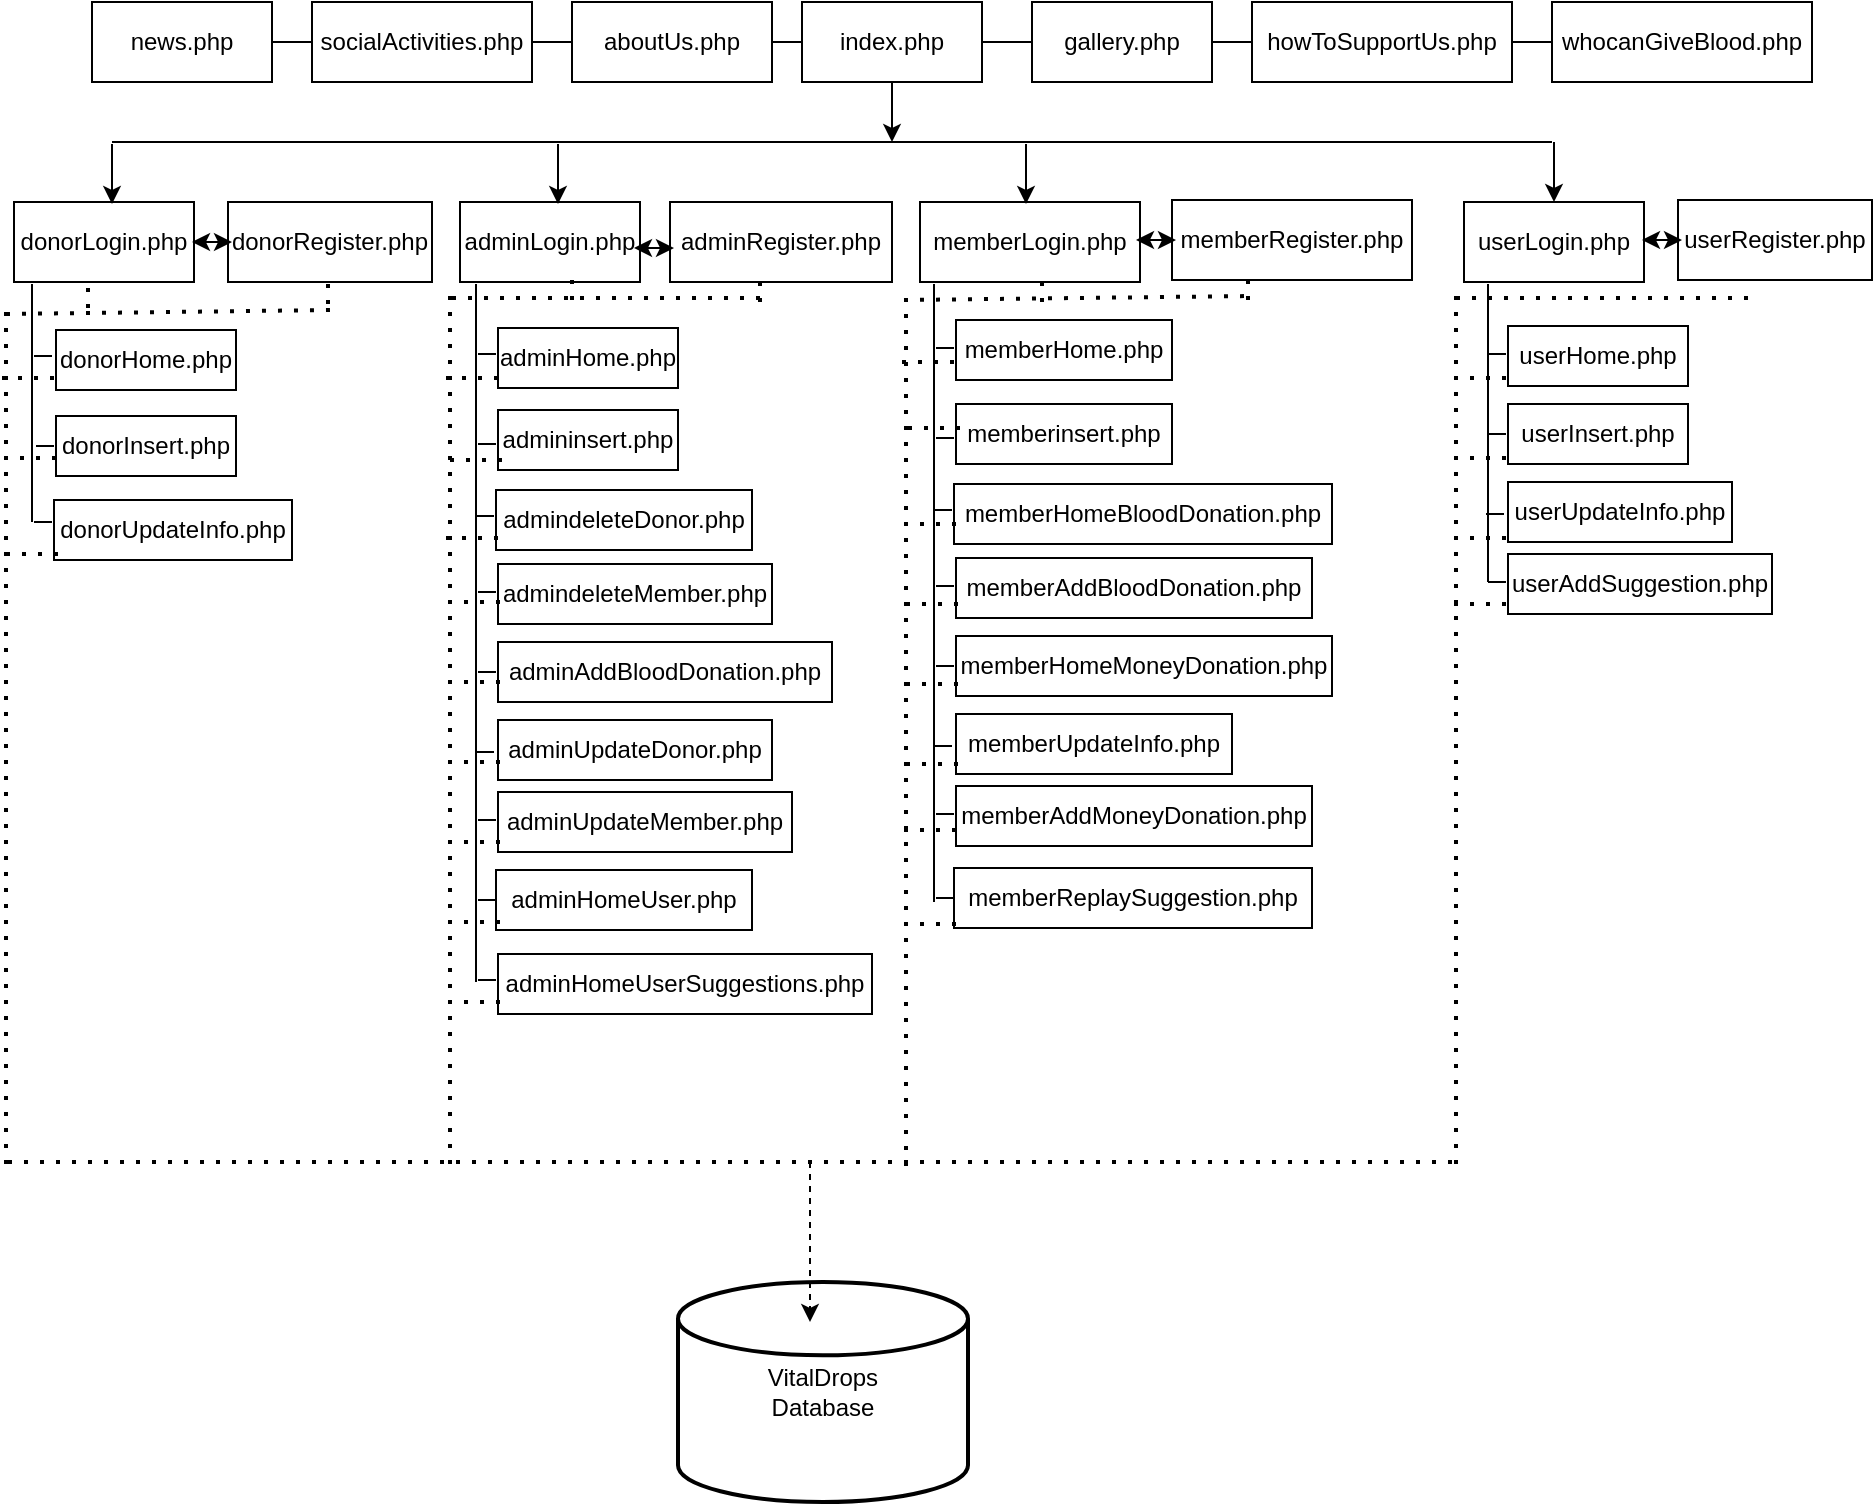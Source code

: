 <mxfile version="26.0.7">
  <diagram name="Page-1" id="jF39SW7kXcgcbTMz46J8">
    <mxGraphModel dx="1714" dy="516" grid="1" gridSize="10" guides="1" tooltips="1" connect="1" arrows="1" fold="1" page="1" pageScale="1" pageWidth="850" pageHeight="1100" math="0" shadow="0">
      <root>
        <mxCell id="0" />
        <mxCell id="1" parent="0" />
        <mxCell id="N5g3DJbwjMN8JbCqIwk_-1" value="&lt;div&gt;VitalDrops&lt;/div&gt;Database" style="strokeWidth=2;html=1;shape=mxgraph.flowchart.database;whiteSpace=wrap;" vertex="1" parent="1">
          <mxGeometry x="273" y="700" width="145" height="110" as="geometry" />
        </mxCell>
        <mxCell id="N5g3DJbwjMN8JbCqIwk_-17" value="" style="edgeStyle=none;rounded=0;orthogonalLoop=1;jettySize=auto;html=1;endArrow=none;startArrow=none;" edge="1" parent="1" source="N5g3DJbwjMN8JbCqIwk_-2" target="N5g3DJbwjMN8JbCqIwk_-8">
          <mxGeometry relative="1" as="geometry" />
        </mxCell>
        <mxCell id="N5g3DJbwjMN8JbCqIwk_-2" value="index.php" style="rounded=0;whiteSpace=wrap;html=1;" vertex="1" parent="1">
          <mxGeometry x="335" y="60" width="90" height="40" as="geometry" />
        </mxCell>
        <mxCell id="N5g3DJbwjMN8JbCqIwk_-3" value="whocanGiveBlood.php" style="rounded=0;whiteSpace=wrap;html=1;" vertex="1" parent="1">
          <mxGeometry x="710" y="60" width="130" height="40" as="geometry" />
        </mxCell>
        <mxCell id="N5g3DJbwjMN8JbCqIwk_-31" value="" style="edgeStyle=none;rounded=0;orthogonalLoop=1;jettySize=auto;html=1;endArrow=none;startArrow=none;" edge="1" parent="1" source="N5g3DJbwjMN8JbCqIwk_-4" target="N5g3DJbwjMN8JbCqIwk_-5">
          <mxGeometry relative="1" as="geometry" />
        </mxCell>
        <mxCell id="N5g3DJbwjMN8JbCqIwk_-4" value="socialActivities.php" style="rounded=0;whiteSpace=wrap;html=1;" vertex="1" parent="1">
          <mxGeometry x="90" y="60" width="110" height="40" as="geometry" />
        </mxCell>
        <mxCell id="N5g3DJbwjMN8JbCqIwk_-29" value="" style="edgeStyle=none;rounded=0;orthogonalLoop=1;jettySize=auto;html=1;endArrow=none;startArrow=none;" edge="1" parent="1" source="N5g3DJbwjMN8JbCqIwk_-5" target="N5g3DJbwjMN8JbCqIwk_-2">
          <mxGeometry relative="1" as="geometry" />
        </mxCell>
        <mxCell id="N5g3DJbwjMN8JbCqIwk_-5" value="aboutUs.php" style="rounded=0;whiteSpace=wrap;html=1;" vertex="1" parent="1">
          <mxGeometry x="220" y="60" width="100" height="40" as="geometry" />
        </mxCell>
        <mxCell id="N5g3DJbwjMN8JbCqIwk_-28" value="" style="edgeStyle=none;rounded=0;orthogonalLoop=1;jettySize=auto;html=1;endArrow=none;startArrow=none;" edge="1" parent="1" source="N5g3DJbwjMN8JbCqIwk_-6" target="N5g3DJbwjMN8JbCqIwk_-3">
          <mxGeometry relative="1" as="geometry" />
        </mxCell>
        <mxCell id="N5g3DJbwjMN8JbCqIwk_-6" value="howToSupportUs.php" style="rounded=0;whiteSpace=wrap;html=1;" vertex="1" parent="1">
          <mxGeometry x="560" y="60" width="130" height="40" as="geometry" />
        </mxCell>
        <mxCell id="N5g3DJbwjMN8JbCqIwk_-30" value="" style="edgeStyle=none;rounded=0;orthogonalLoop=1;jettySize=auto;html=1;endArrow=none;startArrow=none;" edge="1" parent="1" source="N5g3DJbwjMN8JbCqIwk_-7" target="N5g3DJbwjMN8JbCqIwk_-4">
          <mxGeometry relative="1" as="geometry" />
        </mxCell>
        <mxCell id="N5g3DJbwjMN8JbCqIwk_-7" value="news.php" style="rounded=0;whiteSpace=wrap;html=1;" vertex="1" parent="1">
          <mxGeometry x="-20" y="60" width="90" height="40" as="geometry" />
        </mxCell>
        <mxCell id="N5g3DJbwjMN8JbCqIwk_-27" value="" style="edgeStyle=none;rounded=0;orthogonalLoop=1;jettySize=auto;html=1;endArrow=none;startArrow=none;" edge="1" parent="1" source="N5g3DJbwjMN8JbCqIwk_-8" target="N5g3DJbwjMN8JbCqIwk_-6">
          <mxGeometry relative="1" as="geometry" />
        </mxCell>
        <mxCell id="N5g3DJbwjMN8JbCqIwk_-8" value="gallery.php" style="rounded=0;whiteSpace=wrap;html=1;" vertex="1" parent="1">
          <mxGeometry x="450" y="60" width="90" height="40" as="geometry" />
        </mxCell>
        <mxCell id="N5g3DJbwjMN8JbCqIwk_-32" value="memberLogin.php" style="rounded=0;whiteSpace=wrap;html=1;" vertex="1" parent="1">
          <mxGeometry x="394" y="160" width="110" height="40" as="geometry" />
        </mxCell>
        <mxCell id="N5g3DJbwjMN8JbCqIwk_-33" value="userLogin.php" style="rounded=0;whiteSpace=wrap;html=1;" vertex="1" parent="1">
          <mxGeometry x="666" y="160" width="90" height="40" as="geometry" />
        </mxCell>
        <mxCell id="N5g3DJbwjMN8JbCqIwk_-34" value="adminLogin.php" style="rounded=0;whiteSpace=wrap;html=1;" vertex="1" parent="1">
          <mxGeometry x="164" y="160" width="90" height="40" as="geometry" />
        </mxCell>
        <mxCell id="N5g3DJbwjMN8JbCqIwk_-35" value="donorLogin.php" style="rounded=0;whiteSpace=wrap;html=1;" vertex="1" parent="1">
          <mxGeometry x="-59" y="160" width="90" height="40" as="geometry" />
        </mxCell>
        <mxCell id="N5g3DJbwjMN8JbCqIwk_-39" value="" style="endArrow=none;html=1;rounded=0;" edge="1" parent="1">
          <mxGeometry width="50" height="50" relative="1" as="geometry">
            <mxPoint x="-10" y="130" as="sourcePoint" />
            <mxPoint x="710" y="130" as="targetPoint" />
          </mxGeometry>
        </mxCell>
        <mxCell id="N5g3DJbwjMN8JbCqIwk_-40" value="" style="edgeStyle=none;rounded=0;orthogonalLoop=1;jettySize=auto;html=1;" edge="1" parent="1" source="N5g3DJbwjMN8JbCqIwk_-2">
          <mxGeometry relative="1" as="geometry">
            <mxPoint x="370" y="110" as="sourcePoint" />
            <mxPoint x="380" y="130" as="targetPoint" />
          </mxGeometry>
        </mxCell>
        <mxCell id="N5g3DJbwjMN8JbCqIwk_-46" value="" style="edgeStyle=none;rounded=0;orthogonalLoop=1;jettySize=auto;html=1;" edge="1" parent="1">
          <mxGeometry relative="1" as="geometry">
            <mxPoint x="213" y="131" as="sourcePoint" />
            <mxPoint x="213" y="161" as="targetPoint" />
          </mxGeometry>
        </mxCell>
        <mxCell id="N5g3DJbwjMN8JbCqIwk_-47" value="" style="edgeStyle=none;rounded=0;orthogonalLoop=1;jettySize=auto;html=1;" edge="1" parent="1">
          <mxGeometry relative="1" as="geometry">
            <mxPoint x="447" y="131" as="sourcePoint" />
            <mxPoint x="447" y="161" as="targetPoint" />
          </mxGeometry>
        </mxCell>
        <mxCell id="N5g3DJbwjMN8JbCqIwk_-48" value="" style="edgeStyle=none;rounded=0;orthogonalLoop=1;jettySize=auto;html=1;" edge="1" parent="1">
          <mxGeometry relative="1" as="geometry">
            <mxPoint x="711" y="130" as="sourcePoint" />
            <mxPoint x="711" y="160" as="targetPoint" />
          </mxGeometry>
        </mxCell>
        <mxCell id="N5g3DJbwjMN8JbCqIwk_-49" value="" style="edgeStyle=none;rounded=0;orthogonalLoop=1;jettySize=auto;html=1;" edge="1" parent="1">
          <mxGeometry relative="1" as="geometry">
            <mxPoint x="-10" y="131" as="sourcePoint" />
            <mxPoint x="-10" y="161" as="targetPoint" />
          </mxGeometry>
        </mxCell>
        <mxCell id="N5g3DJbwjMN8JbCqIwk_-50" value="" style="endArrow=none;html=1;rounded=0;" edge="1" parent="1">
          <mxGeometry width="50" height="50" relative="1" as="geometry">
            <mxPoint x="-50" y="320" as="sourcePoint" />
            <mxPoint x="-50" y="201" as="targetPoint" />
          </mxGeometry>
        </mxCell>
        <mxCell id="N5g3DJbwjMN8JbCqIwk_-51" value="" style="endArrow=none;html=1;rounded=0;" edge="1" parent="1">
          <mxGeometry width="50" height="50" relative="1" as="geometry">
            <mxPoint x="172" y="550" as="sourcePoint" />
            <mxPoint x="172" y="201" as="targetPoint" />
          </mxGeometry>
        </mxCell>
        <mxCell id="N5g3DJbwjMN8JbCqIwk_-52" value="donorRegister.php" style="rounded=0;whiteSpace=wrap;html=1;" vertex="1" parent="1">
          <mxGeometry x="48" y="160" width="102" height="40" as="geometry" />
        </mxCell>
        <mxCell id="N5g3DJbwjMN8JbCqIwk_-53" value="adminRegister.php" style="rounded=0;whiteSpace=wrap;html=1;" vertex="1" parent="1">
          <mxGeometry x="269" y="160" width="111" height="40" as="geometry" />
        </mxCell>
        <mxCell id="N5g3DJbwjMN8JbCqIwk_-54" value="memberRegister.php" style="rounded=0;whiteSpace=wrap;html=1;" vertex="1" parent="1">
          <mxGeometry x="520" y="159" width="120" height="40" as="geometry" />
        </mxCell>
        <mxCell id="N5g3DJbwjMN8JbCqIwk_-55" value="userRegister.php" style="rounded=0;whiteSpace=wrap;html=1;" vertex="1" parent="1">
          <mxGeometry x="773" y="159" width="97" height="40" as="geometry" />
        </mxCell>
        <mxCell id="N5g3DJbwjMN8JbCqIwk_-57" value="" style="endArrow=none;html=1;rounded=0;" edge="1" parent="1">
          <mxGeometry width="50" height="50" relative="1" as="geometry">
            <mxPoint x="401" y="510" as="sourcePoint" />
            <mxPoint x="401" y="201" as="targetPoint" />
          </mxGeometry>
        </mxCell>
        <mxCell id="N5g3DJbwjMN8JbCqIwk_-58" value="" style="endArrow=none;html=1;rounded=0;" edge="1" parent="1">
          <mxGeometry width="50" height="50" relative="1" as="geometry">
            <mxPoint x="678" y="350" as="sourcePoint" />
            <mxPoint x="678" y="201" as="targetPoint" />
          </mxGeometry>
        </mxCell>
        <mxCell id="N5g3DJbwjMN8JbCqIwk_-61" value="" style="endArrow=classic;startArrow=classic;html=1;rounded=0;" edge="1" parent="1">
          <mxGeometry width="50" height="50" relative="1" as="geometry">
            <mxPoint x="251" y="183" as="sourcePoint" />
            <mxPoint x="271" y="183" as="targetPoint" />
          </mxGeometry>
        </mxCell>
        <mxCell id="N5g3DJbwjMN8JbCqIwk_-62" value="" style="endArrow=classic;startArrow=classic;html=1;rounded=0;" edge="1" parent="1">
          <mxGeometry width="50" height="50" relative="1" as="geometry">
            <mxPoint x="502" y="179" as="sourcePoint" />
            <mxPoint x="522" y="179" as="targetPoint" />
          </mxGeometry>
        </mxCell>
        <mxCell id="N5g3DJbwjMN8JbCqIwk_-63" value="" style="endArrow=classic;startArrow=classic;html=1;rounded=0;" edge="1" parent="1">
          <mxGeometry width="50" height="50" relative="1" as="geometry">
            <mxPoint x="755" y="179" as="sourcePoint" />
            <mxPoint x="775" y="179" as="targetPoint" />
          </mxGeometry>
        </mxCell>
        <mxCell id="N5g3DJbwjMN8JbCqIwk_-64" value="" style="endArrow=classic;startArrow=classic;html=1;rounded=0;" edge="1" parent="1">
          <mxGeometry width="50" height="50" relative="1" as="geometry">
            <mxPoint x="30" y="180" as="sourcePoint" />
            <mxPoint x="50" y="180" as="targetPoint" />
          </mxGeometry>
        </mxCell>
        <mxCell id="N5g3DJbwjMN8JbCqIwk_-65" value="donorHome.php" style="rounded=0;whiteSpace=wrap;html=1;" vertex="1" parent="1">
          <mxGeometry x="-38" y="224" width="90" height="30" as="geometry" />
        </mxCell>
        <mxCell id="N5g3DJbwjMN8JbCqIwk_-69" value="" style="endArrow=none;html=1;rounded=0;" edge="1" parent="1">
          <mxGeometry width="50" height="50" relative="1" as="geometry">
            <mxPoint x="-49" y="237" as="sourcePoint" />
            <mxPoint x="-40" y="237" as="targetPoint" />
          </mxGeometry>
        </mxCell>
        <mxCell id="N5g3DJbwjMN8JbCqIwk_-71" value="" style="endArrow=none;html=1;rounded=0;" edge="1" parent="1">
          <mxGeometry width="50" height="50" relative="1" as="geometry">
            <mxPoint x="-48" y="282" as="sourcePoint" />
            <mxPoint x="-39" y="282" as="targetPoint" />
          </mxGeometry>
        </mxCell>
        <mxCell id="N5g3DJbwjMN8JbCqIwk_-72" value="" style="endArrow=none;html=1;rounded=0;" edge="1" parent="1">
          <mxGeometry width="50" height="50" relative="1" as="geometry">
            <mxPoint x="-49" y="320" as="sourcePoint" />
            <mxPoint x="-40" y="320" as="targetPoint" />
          </mxGeometry>
        </mxCell>
        <mxCell id="N5g3DJbwjMN8JbCqIwk_-73" value="" style="endArrow=none;html=1;rounded=0;" edge="1" parent="1">
          <mxGeometry width="50" height="50" relative="1" as="geometry">
            <mxPoint x="173" y="236" as="sourcePoint" />
            <mxPoint x="182" y="236" as="targetPoint" />
          </mxGeometry>
        </mxCell>
        <mxCell id="N5g3DJbwjMN8JbCqIwk_-74" value="" style="endArrow=none;html=1;rounded=0;" edge="1" parent="1">
          <mxGeometry width="50" height="50" relative="1" as="geometry">
            <mxPoint x="172" y="317" as="sourcePoint" />
            <mxPoint x="181" y="317" as="targetPoint" />
          </mxGeometry>
        </mxCell>
        <mxCell id="N5g3DJbwjMN8JbCqIwk_-75" value="donorInsert.php" style="rounded=0;whiteSpace=wrap;html=1;" vertex="1" parent="1">
          <mxGeometry x="-38" y="267" width="90" height="30" as="geometry" />
        </mxCell>
        <mxCell id="N5g3DJbwjMN8JbCqIwk_-76" value="donorUpdateInfo.php" style="rounded=0;whiteSpace=wrap;html=1;" vertex="1" parent="1">
          <mxGeometry x="-39" y="309" width="119" height="30" as="geometry" />
        </mxCell>
        <mxCell id="N5g3DJbwjMN8JbCqIwk_-77" value="adminHome.php" style="rounded=0;whiteSpace=wrap;html=1;" vertex="1" parent="1">
          <mxGeometry x="183" y="223" width="90" height="30" as="geometry" />
        </mxCell>
        <mxCell id="N5g3DJbwjMN8JbCqIwk_-78" value="adminUpdateMember.php" style="rounded=0;whiteSpace=wrap;html=1;" vertex="1" parent="1">
          <mxGeometry x="183" y="455" width="147" height="30" as="geometry" />
        </mxCell>
        <mxCell id="N5g3DJbwjMN8JbCqIwk_-79" value="adminUpdateDonor.php" style="rounded=0;whiteSpace=wrap;html=1;" vertex="1" parent="1">
          <mxGeometry x="183" y="419" width="137" height="30" as="geometry" />
        </mxCell>
        <mxCell id="N5g3DJbwjMN8JbCqIwk_-80" value="adminAddBloodDonation.php" style="rounded=0;whiteSpace=wrap;html=1;" vertex="1" parent="1">
          <mxGeometry x="183" y="380" width="167" height="30" as="geometry" />
        </mxCell>
        <mxCell id="N5g3DJbwjMN8JbCqIwk_-81" value="admindeleteMember.php" style="rounded=0;whiteSpace=wrap;html=1;" vertex="1" parent="1">
          <mxGeometry x="183" y="341" width="137" height="30" as="geometry" />
        </mxCell>
        <mxCell id="N5g3DJbwjMN8JbCqIwk_-82" value="admindeleteDonor.php" style="rounded=0;whiteSpace=wrap;html=1;" vertex="1" parent="1">
          <mxGeometry x="182" y="304" width="128" height="30" as="geometry" />
        </mxCell>
        <mxCell id="N5g3DJbwjMN8JbCqIwk_-83" value="admininsert.php" style="rounded=0;whiteSpace=wrap;html=1;" vertex="1" parent="1">
          <mxGeometry x="183" y="264" width="90" height="30" as="geometry" />
        </mxCell>
        <mxCell id="N5g3DJbwjMN8JbCqIwk_-84" value="" style="endArrow=none;html=1;rounded=0;" edge="1" parent="1">
          <mxGeometry width="50" height="50" relative="1" as="geometry">
            <mxPoint x="172" y="435" as="sourcePoint" />
            <mxPoint x="181" y="435" as="targetPoint" />
          </mxGeometry>
        </mxCell>
        <mxCell id="N5g3DJbwjMN8JbCqIwk_-85" value="" style="endArrow=none;html=1;rounded=0;" edge="1" parent="1">
          <mxGeometry width="50" height="50" relative="1" as="geometry">
            <mxPoint x="173" y="281" as="sourcePoint" />
            <mxPoint x="182" y="281" as="targetPoint" />
          </mxGeometry>
        </mxCell>
        <mxCell id="N5g3DJbwjMN8JbCqIwk_-86" value="" style="endArrow=none;html=1;rounded=0;" edge="1" parent="1">
          <mxGeometry width="50" height="50" relative="1" as="geometry">
            <mxPoint x="173" y="355" as="sourcePoint" />
            <mxPoint x="182" y="355" as="targetPoint" />
          </mxGeometry>
        </mxCell>
        <mxCell id="N5g3DJbwjMN8JbCqIwk_-87" value="" style="endArrow=none;html=1;rounded=0;" edge="1" parent="1">
          <mxGeometry width="50" height="50" relative="1" as="geometry">
            <mxPoint x="173" y="395" as="sourcePoint" />
            <mxPoint x="182" y="395" as="targetPoint" />
          </mxGeometry>
        </mxCell>
        <mxCell id="N5g3DJbwjMN8JbCqIwk_-88" value="" style="endArrow=none;html=1;rounded=0;" edge="1" parent="1">
          <mxGeometry width="50" height="50" relative="1" as="geometry">
            <mxPoint x="173" y="469" as="sourcePoint" />
            <mxPoint x="182" y="469" as="targetPoint" />
          </mxGeometry>
        </mxCell>
        <mxCell id="N5g3DJbwjMN8JbCqIwk_-89" value="" style="endArrow=none;html=1;rounded=0;" edge="1" parent="1">
          <mxGeometry width="50" height="50" relative="1" as="geometry">
            <mxPoint x="173" y="549" as="sourcePoint" />
            <mxPoint x="182" y="549" as="targetPoint" />
          </mxGeometry>
        </mxCell>
        <mxCell id="N5g3DJbwjMN8JbCqIwk_-90" value="" style="endArrow=none;html=1;rounded=0;" edge="1" parent="1">
          <mxGeometry width="50" height="50" relative="1" as="geometry">
            <mxPoint x="173" y="509" as="sourcePoint" />
            <mxPoint x="182" y="509" as="targetPoint" />
          </mxGeometry>
        </mxCell>
        <mxCell id="N5g3DJbwjMN8JbCqIwk_-93" value="adminHomeUser.php" style="rounded=0;whiteSpace=wrap;html=1;" vertex="1" parent="1">
          <mxGeometry x="182" y="494" width="128" height="30" as="geometry" />
        </mxCell>
        <mxCell id="N5g3DJbwjMN8JbCqIwk_-94" value="adminHomeUserSuggestions.php" style="rounded=0;whiteSpace=wrap;html=1;" vertex="1" parent="1">
          <mxGeometry x="183" y="536" width="187" height="30" as="geometry" />
        </mxCell>
        <mxCell id="N5g3DJbwjMN8JbCqIwk_-101" value="" style="endArrow=none;html=1;rounded=0;" edge="1" parent="1">
          <mxGeometry width="50" height="50" relative="1" as="geometry">
            <mxPoint x="402" y="233" as="sourcePoint" />
            <mxPoint x="411" y="233" as="targetPoint" />
          </mxGeometry>
        </mxCell>
        <mxCell id="N5g3DJbwjMN8JbCqIwk_-102" value="" style="endArrow=none;html=1;rounded=0;" edge="1" parent="1">
          <mxGeometry width="50" height="50" relative="1" as="geometry">
            <mxPoint x="401" y="314" as="sourcePoint" />
            <mxPoint x="410" y="314" as="targetPoint" />
          </mxGeometry>
        </mxCell>
        <mxCell id="N5g3DJbwjMN8JbCqIwk_-103" value="memberHome.php" style="rounded=0;whiteSpace=wrap;html=1;" vertex="1" parent="1">
          <mxGeometry x="412" y="219" width="108" height="30" as="geometry" />
        </mxCell>
        <mxCell id="N5g3DJbwjMN8JbCqIwk_-104" value="memberAddMoneyDonation.php" style="rounded=0;whiteSpace=wrap;html=1;" vertex="1" parent="1">
          <mxGeometry x="412" y="452" width="178" height="30" as="geometry" />
        </mxCell>
        <mxCell id="N5g3DJbwjMN8JbCqIwk_-105" value="memberUpdateInfo.php" style="rounded=0;whiteSpace=wrap;html=1;" vertex="1" parent="1">
          <mxGeometry x="412" y="416" width="138" height="30" as="geometry" />
        </mxCell>
        <mxCell id="N5g3DJbwjMN8JbCqIwk_-106" value="memberHomeMoneyDonation.php" style="rounded=0;whiteSpace=wrap;html=1;" vertex="1" parent="1">
          <mxGeometry x="412" y="377" width="188" height="30" as="geometry" />
        </mxCell>
        <mxCell id="N5g3DJbwjMN8JbCqIwk_-107" value="memberAddBloodDonation.php" style="rounded=0;whiteSpace=wrap;html=1;" vertex="1" parent="1">
          <mxGeometry x="412" y="338" width="178" height="30" as="geometry" />
        </mxCell>
        <mxCell id="N5g3DJbwjMN8JbCqIwk_-108" value="memberHomeBloodDonation.php" style="rounded=0;whiteSpace=wrap;html=1;" vertex="1" parent="1">
          <mxGeometry x="411" y="301" width="189" height="30" as="geometry" />
        </mxCell>
        <mxCell id="N5g3DJbwjMN8JbCqIwk_-109" value="memberinsert.php" style="rounded=0;whiteSpace=wrap;html=1;" vertex="1" parent="1">
          <mxGeometry x="412" y="261" width="108" height="30" as="geometry" />
        </mxCell>
        <mxCell id="N5g3DJbwjMN8JbCqIwk_-110" value="" style="endArrow=none;html=1;rounded=0;" edge="1" parent="1">
          <mxGeometry width="50" height="50" relative="1" as="geometry">
            <mxPoint x="401" y="432" as="sourcePoint" />
            <mxPoint x="410" y="432" as="targetPoint" />
          </mxGeometry>
        </mxCell>
        <mxCell id="N5g3DJbwjMN8JbCqIwk_-111" value="" style="endArrow=none;html=1;rounded=0;" edge="1" parent="1">
          <mxGeometry width="50" height="50" relative="1" as="geometry">
            <mxPoint x="402" y="278" as="sourcePoint" />
            <mxPoint x="411" y="278" as="targetPoint" />
          </mxGeometry>
        </mxCell>
        <mxCell id="N5g3DJbwjMN8JbCqIwk_-112" value="" style="endArrow=none;html=1;rounded=0;" edge="1" parent="1">
          <mxGeometry width="50" height="50" relative="1" as="geometry">
            <mxPoint x="402" y="352" as="sourcePoint" />
            <mxPoint x="411" y="352" as="targetPoint" />
          </mxGeometry>
        </mxCell>
        <mxCell id="N5g3DJbwjMN8JbCqIwk_-113" value="" style="endArrow=none;html=1;rounded=0;" edge="1" parent="1">
          <mxGeometry width="50" height="50" relative="1" as="geometry">
            <mxPoint x="402" y="392" as="sourcePoint" />
            <mxPoint x="411" y="392" as="targetPoint" />
          </mxGeometry>
        </mxCell>
        <mxCell id="N5g3DJbwjMN8JbCqIwk_-114" value="" style="endArrow=none;html=1;rounded=0;" edge="1" parent="1">
          <mxGeometry width="50" height="50" relative="1" as="geometry">
            <mxPoint x="402" y="466" as="sourcePoint" />
            <mxPoint x="411" y="466" as="targetPoint" />
          </mxGeometry>
        </mxCell>
        <mxCell id="N5g3DJbwjMN8JbCqIwk_-116" value="" style="endArrow=none;html=1;rounded=0;" edge="1" parent="1">
          <mxGeometry width="50" height="50" relative="1" as="geometry">
            <mxPoint x="402" y="508" as="sourcePoint" />
            <mxPoint x="411" y="508" as="targetPoint" />
          </mxGeometry>
        </mxCell>
        <mxCell id="N5g3DJbwjMN8JbCqIwk_-117" value="memberReplaySuggestion.php" style="rounded=0;whiteSpace=wrap;html=1;" vertex="1" parent="1">
          <mxGeometry x="411" y="493" width="179" height="30" as="geometry" />
        </mxCell>
        <mxCell id="N5g3DJbwjMN8JbCqIwk_-119" value="userAddSuggestion.php" style="rounded=0;whiteSpace=wrap;html=1;" vertex="1" parent="1">
          <mxGeometry x="688" y="336" width="132" height="30" as="geometry" />
        </mxCell>
        <mxCell id="N5g3DJbwjMN8JbCqIwk_-120" value="userUpdateInfo.php" style="rounded=0;whiteSpace=wrap;html=1;" vertex="1" parent="1">
          <mxGeometry x="688" y="300" width="112" height="30" as="geometry" />
        </mxCell>
        <mxCell id="N5g3DJbwjMN8JbCqIwk_-121" value="userInsert.php" style="rounded=0;whiteSpace=wrap;html=1;" vertex="1" parent="1">
          <mxGeometry x="688" y="261" width="90" height="30" as="geometry" />
        </mxCell>
        <mxCell id="N5g3DJbwjMN8JbCqIwk_-122" value="userHome.php" style="rounded=0;whiteSpace=wrap;html=1;" vertex="1" parent="1">
          <mxGeometry x="688" y="222" width="90" height="30" as="geometry" />
        </mxCell>
        <mxCell id="N5g3DJbwjMN8JbCqIwk_-123" value="" style="endArrow=none;html=1;rounded=0;" edge="1" parent="1">
          <mxGeometry width="50" height="50" relative="1" as="geometry">
            <mxPoint x="677" y="316" as="sourcePoint" />
            <mxPoint x="686" y="316" as="targetPoint" />
          </mxGeometry>
        </mxCell>
        <mxCell id="N5g3DJbwjMN8JbCqIwk_-124" value="" style="endArrow=none;html=1;rounded=0;" edge="1" parent="1">
          <mxGeometry width="50" height="50" relative="1" as="geometry">
            <mxPoint x="678" y="236" as="sourcePoint" />
            <mxPoint x="687" y="236" as="targetPoint" />
          </mxGeometry>
        </mxCell>
        <mxCell id="N5g3DJbwjMN8JbCqIwk_-125" value="" style="endArrow=none;html=1;rounded=0;" edge="1" parent="1">
          <mxGeometry width="50" height="50" relative="1" as="geometry">
            <mxPoint x="678" y="276" as="sourcePoint" />
            <mxPoint x="687" y="276" as="targetPoint" />
          </mxGeometry>
        </mxCell>
        <mxCell id="N5g3DJbwjMN8JbCqIwk_-126" value="" style="endArrow=none;html=1;rounded=0;" edge="1" parent="1">
          <mxGeometry width="50" height="50" relative="1" as="geometry">
            <mxPoint x="678" y="350" as="sourcePoint" />
            <mxPoint x="687" y="350" as="targetPoint" />
          </mxGeometry>
        </mxCell>
        <mxCell id="N5g3DJbwjMN8JbCqIwk_-129" value="" style="endArrow=none;dashed=1;html=1;dashPattern=1 3;strokeWidth=2;rounded=0;" edge="1" parent="1">
          <mxGeometry width="50" height="50" relative="1" as="geometry">
            <mxPoint x="-63" y="641" as="sourcePoint" />
            <mxPoint x="-63" y="211" as="targetPoint" />
          </mxGeometry>
        </mxCell>
        <mxCell id="N5g3DJbwjMN8JbCqIwk_-130" value="" style="endArrow=none;dashed=1;html=1;dashPattern=1 3;strokeWidth=2;rounded=0;" edge="1" parent="1">
          <mxGeometry width="50" height="50" relative="1" as="geometry">
            <mxPoint x="159" y="641" as="sourcePoint" />
            <mxPoint x="159" y="201" as="targetPoint" />
          </mxGeometry>
        </mxCell>
        <mxCell id="N5g3DJbwjMN8JbCqIwk_-131" value="" style="endArrow=none;dashed=1;html=1;dashPattern=1 3;strokeWidth=2;rounded=0;" edge="1" parent="1">
          <mxGeometry width="50" height="50" relative="1" as="geometry">
            <mxPoint x="387" y="642" as="sourcePoint" />
            <mxPoint x="387" y="202" as="targetPoint" />
          </mxGeometry>
        </mxCell>
        <mxCell id="N5g3DJbwjMN8JbCqIwk_-132" value="" style="endArrow=none;dashed=1;html=1;dashPattern=1 3;strokeWidth=2;rounded=0;" edge="1" parent="1">
          <mxGeometry width="50" height="50" relative="1" as="geometry">
            <mxPoint x="662" y="641" as="sourcePoint" />
            <mxPoint x="662" y="201" as="targetPoint" />
          </mxGeometry>
        </mxCell>
        <mxCell id="N5g3DJbwjMN8JbCqIwk_-133" value="" style="endArrow=none;dashed=1;html=1;dashPattern=1 3;strokeWidth=2;rounded=0;" edge="1" parent="1">
          <mxGeometry width="50" height="50" relative="1" as="geometry">
            <mxPoint x="660" y="640" as="sourcePoint" />
            <mxPoint x="-62" y="640" as="targetPoint" />
          </mxGeometry>
        </mxCell>
        <mxCell id="N5g3DJbwjMN8JbCqIwk_-134" value="" style="endArrow=classic;html=1;rounded=0;dashed=1;" edge="1" parent="1">
          <mxGeometry width="50" height="50" relative="1" as="geometry">
            <mxPoint x="339" y="640" as="sourcePoint" />
            <mxPoint x="339" y="720" as="targetPoint" />
          </mxGeometry>
        </mxCell>
        <mxCell id="N5g3DJbwjMN8JbCqIwk_-135" value="" style="endArrow=none;dashed=1;html=1;dashPattern=1 3;strokeWidth=2;rounded=0;" edge="1" parent="1">
          <mxGeometry width="50" height="50" relative="1" as="geometry">
            <mxPoint x="-63" y="216" as="sourcePoint" />
            <mxPoint x="100" y="214" as="targetPoint" />
          </mxGeometry>
        </mxCell>
        <mxCell id="N5g3DJbwjMN8JbCqIwk_-136" value="" style="endArrow=none;dashed=1;html=1;dashPattern=1 3;strokeWidth=2;rounded=0;" edge="1" parent="1">
          <mxGeometry width="50" height="50" relative="1" as="geometry">
            <mxPoint x="160" y="208" as="sourcePoint" />
            <mxPoint x="320" y="208" as="targetPoint" />
          </mxGeometry>
        </mxCell>
        <mxCell id="N5g3DJbwjMN8JbCqIwk_-137" value="" style="endArrow=none;dashed=1;html=1;dashPattern=1 3;strokeWidth=2;rounded=0;" edge="1" parent="1">
          <mxGeometry width="50" height="50" relative="1" as="geometry">
            <mxPoint x="386" y="209" as="sourcePoint" />
            <mxPoint x="560" y="207" as="targetPoint" />
          </mxGeometry>
        </mxCell>
        <mxCell id="N5g3DJbwjMN8JbCqIwk_-138" value="" style="endArrow=none;dashed=1;html=1;dashPattern=1 3;strokeWidth=2;rounded=0;" edge="1" parent="1">
          <mxGeometry width="50" height="50" relative="1" as="geometry">
            <mxPoint x="662" y="208" as="sourcePoint" />
            <mxPoint x="810" y="208" as="targetPoint" />
          </mxGeometry>
        </mxCell>
        <mxCell id="N5g3DJbwjMN8JbCqIwk_-139" value="" style="endArrow=none;dashed=1;html=1;dashPattern=1 3;strokeWidth=2;rounded=0;" edge="1" parent="1">
          <mxGeometry width="50" height="50" relative="1" as="geometry">
            <mxPoint x="-65" y="248" as="sourcePoint" />
            <mxPoint x="-35" y="248" as="targetPoint" />
          </mxGeometry>
        </mxCell>
        <mxCell id="N5g3DJbwjMN8JbCqIwk_-140" value="" style="endArrow=none;dashed=1;html=1;dashPattern=1 3;strokeWidth=2;rounded=0;" edge="1" parent="1">
          <mxGeometry width="50" height="50" relative="1" as="geometry">
            <mxPoint x="-64" y="288" as="sourcePoint" />
            <mxPoint x="-34" y="288" as="targetPoint" />
          </mxGeometry>
        </mxCell>
        <mxCell id="N5g3DJbwjMN8JbCqIwk_-141" value="" style="endArrow=none;dashed=1;html=1;dashPattern=1 3;strokeWidth=2;rounded=0;" edge="1" parent="1">
          <mxGeometry width="50" height="50" relative="1" as="geometry">
            <mxPoint x="-63" y="336" as="sourcePoint" />
            <mxPoint x="-33" y="336" as="targetPoint" />
          </mxGeometry>
        </mxCell>
        <mxCell id="N5g3DJbwjMN8JbCqIwk_-142" value="" style="endArrow=none;dashed=1;html=1;dashPattern=1 3;strokeWidth=2;rounded=0;" edge="1" parent="1">
          <mxGeometry width="50" height="50" relative="1" as="geometry">
            <mxPoint x="159" y="289" as="sourcePoint" />
            <mxPoint x="189" y="289" as="targetPoint" />
          </mxGeometry>
        </mxCell>
        <mxCell id="N5g3DJbwjMN8JbCqIwk_-143" value="" style="endArrow=none;dashed=1;html=1;dashPattern=1 3;strokeWidth=2;rounded=0;" edge="1" parent="1">
          <mxGeometry width="50" height="50" relative="1" as="geometry">
            <mxPoint x="157" y="328" as="sourcePoint" />
            <mxPoint x="187" y="328" as="targetPoint" />
          </mxGeometry>
        </mxCell>
        <mxCell id="N5g3DJbwjMN8JbCqIwk_-146" value="" style="endArrow=none;dashed=1;html=1;dashPattern=1 3;strokeWidth=2;rounded=0;" edge="1" parent="1">
          <mxGeometry width="50" height="50" relative="1" as="geometry">
            <mxPoint x="157" y="248" as="sourcePoint" />
            <mxPoint x="187" y="248" as="targetPoint" />
          </mxGeometry>
        </mxCell>
        <mxCell id="N5g3DJbwjMN8JbCqIwk_-147" value="" style="endArrow=none;dashed=1;html=1;dashPattern=1 3;strokeWidth=2;rounded=0;" edge="1" parent="1">
          <mxGeometry width="50" height="50" relative="1" as="geometry">
            <mxPoint x="158" y="360" as="sourcePoint" />
            <mxPoint x="188" y="360" as="targetPoint" />
          </mxGeometry>
        </mxCell>
        <mxCell id="N5g3DJbwjMN8JbCqIwk_-148" value="" style="endArrow=none;dashed=1;html=1;dashPattern=1 3;strokeWidth=2;rounded=0;" edge="1" parent="1">
          <mxGeometry width="50" height="50" relative="1" as="geometry">
            <mxPoint x="158" y="400" as="sourcePoint" />
            <mxPoint x="188" y="400" as="targetPoint" />
          </mxGeometry>
        </mxCell>
        <mxCell id="N5g3DJbwjMN8JbCqIwk_-149" value="" style="endArrow=none;dashed=1;html=1;dashPattern=1 3;strokeWidth=2;rounded=0;" edge="1" parent="1">
          <mxGeometry width="50" height="50" relative="1" as="geometry">
            <mxPoint x="158" y="440" as="sourcePoint" />
            <mxPoint x="188" y="440" as="targetPoint" />
          </mxGeometry>
        </mxCell>
        <mxCell id="N5g3DJbwjMN8JbCqIwk_-150" value="" style="endArrow=none;dashed=1;html=1;dashPattern=1 3;strokeWidth=2;rounded=0;" edge="1" parent="1">
          <mxGeometry width="50" height="50" relative="1" as="geometry">
            <mxPoint x="158" y="480" as="sourcePoint" />
            <mxPoint x="188" y="480" as="targetPoint" />
          </mxGeometry>
        </mxCell>
        <mxCell id="N5g3DJbwjMN8JbCqIwk_-151" value="" style="endArrow=none;dashed=1;html=1;dashPattern=1 3;strokeWidth=2;rounded=0;" edge="1" parent="1">
          <mxGeometry width="50" height="50" relative="1" as="geometry">
            <mxPoint x="158" y="520" as="sourcePoint" />
            <mxPoint x="188" y="520" as="targetPoint" />
          </mxGeometry>
        </mxCell>
        <mxCell id="N5g3DJbwjMN8JbCqIwk_-152" value="" style="endArrow=none;dashed=1;html=1;dashPattern=1 3;strokeWidth=2;rounded=0;" edge="1" parent="1">
          <mxGeometry width="50" height="50" relative="1" as="geometry">
            <mxPoint x="158" y="560" as="sourcePoint" />
            <mxPoint x="188" y="560" as="targetPoint" />
          </mxGeometry>
        </mxCell>
        <mxCell id="N5g3DJbwjMN8JbCqIwk_-153" value="" style="endArrow=none;dashed=1;html=1;dashPattern=1 3;strokeWidth=2;rounded=0;" edge="1" parent="1">
          <mxGeometry width="50" height="50" relative="1" as="geometry">
            <mxPoint x="388" y="273" as="sourcePoint" />
            <mxPoint x="418" y="273" as="targetPoint" />
          </mxGeometry>
        </mxCell>
        <mxCell id="N5g3DJbwjMN8JbCqIwk_-154" value="" style="endArrow=none;dashed=1;html=1;dashPattern=1 3;strokeWidth=2;rounded=0;" edge="1" parent="1">
          <mxGeometry width="50" height="50" relative="1" as="geometry">
            <mxPoint x="386" y="321" as="sourcePoint" />
            <mxPoint x="416" y="321" as="targetPoint" />
          </mxGeometry>
        </mxCell>
        <mxCell id="N5g3DJbwjMN8JbCqIwk_-155" value="" style="endArrow=none;dashed=1;html=1;dashPattern=1 3;strokeWidth=2;rounded=0;" edge="1" parent="1">
          <mxGeometry width="50" height="50" relative="1" as="geometry">
            <mxPoint x="387" y="361" as="sourcePoint" />
            <mxPoint x="417" y="361" as="targetPoint" />
          </mxGeometry>
        </mxCell>
        <mxCell id="N5g3DJbwjMN8JbCqIwk_-156" value="" style="endArrow=none;dashed=1;html=1;dashPattern=1 3;strokeWidth=2;rounded=0;" edge="1" parent="1">
          <mxGeometry width="50" height="50" relative="1" as="geometry">
            <mxPoint x="385" y="240" as="sourcePoint" />
            <mxPoint x="415" y="240" as="targetPoint" />
          </mxGeometry>
        </mxCell>
        <mxCell id="N5g3DJbwjMN8JbCqIwk_-157" value="" style="endArrow=none;dashed=1;html=1;dashPattern=1 3;strokeWidth=2;rounded=0;" edge="1" parent="1">
          <mxGeometry width="50" height="50" relative="1" as="geometry">
            <mxPoint x="387" y="401" as="sourcePoint" />
            <mxPoint x="417" y="401" as="targetPoint" />
          </mxGeometry>
        </mxCell>
        <mxCell id="N5g3DJbwjMN8JbCqIwk_-158" value="" style="endArrow=none;dashed=1;html=1;dashPattern=1 3;strokeWidth=2;rounded=0;" edge="1" parent="1">
          <mxGeometry width="50" height="50" relative="1" as="geometry">
            <mxPoint x="387" y="441" as="sourcePoint" />
            <mxPoint x="417" y="441" as="targetPoint" />
          </mxGeometry>
        </mxCell>
        <mxCell id="N5g3DJbwjMN8JbCqIwk_-159" value="" style="endArrow=none;dashed=1;html=1;dashPattern=1 3;strokeWidth=2;rounded=0;" edge="1" parent="1">
          <mxGeometry width="50" height="50" relative="1" as="geometry">
            <mxPoint x="386" y="474" as="sourcePoint" />
            <mxPoint x="416" y="474" as="targetPoint" />
          </mxGeometry>
        </mxCell>
        <mxCell id="N5g3DJbwjMN8JbCqIwk_-160" value="" style="endArrow=none;dashed=1;html=1;dashPattern=1 3;strokeWidth=2;rounded=0;" edge="1" parent="1">
          <mxGeometry width="50" height="50" relative="1" as="geometry">
            <mxPoint x="386" y="521" as="sourcePoint" />
            <mxPoint x="416" y="521" as="targetPoint" />
          </mxGeometry>
        </mxCell>
        <mxCell id="N5g3DJbwjMN8JbCqIwk_-161" value="" style="endArrow=none;dashed=1;html=1;dashPattern=1 3;strokeWidth=2;rounded=0;" edge="1" parent="1">
          <mxGeometry width="50" height="50" relative="1" as="geometry">
            <mxPoint x="661" y="248" as="sourcePoint" />
            <mxPoint x="691" y="248" as="targetPoint" />
          </mxGeometry>
        </mxCell>
        <mxCell id="N5g3DJbwjMN8JbCqIwk_-162" value="" style="endArrow=none;dashed=1;html=1;dashPattern=1 3;strokeWidth=2;rounded=0;" edge="1" parent="1">
          <mxGeometry width="50" height="50" relative="1" as="geometry">
            <mxPoint x="661" y="288" as="sourcePoint" />
            <mxPoint x="691" y="288" as="targetPoint" />
          </mxGeometry>
        </mxCell>
        <mxCell id="N5g3DJbwjMN8JbCqIwk_-163" value="" style="endArrow=none;dashed=1;html=1;dashPattern=1 3;strokeWidth=2;rounded=0;" edge="1" parent="1">
          <mxGeometry width="50" height="50" relative="1" as="geometry">
            <mxPoint x="661" y="328" as="sourcePoint" />
            <mxPoint x="691" y="328" as="targetPoint" />
          </mxGeometry>
        </mxCell>
        <mxCell id="N5g3DJbwjMN8JbCqIwk_-164" value="" style="endArrow=none;dashed=1;html=1;dashPattern=1 3;strokeWidth=2;rounded=0;" edge="1" parent="1">
          <mxGeometry width="50" height="50" relative="1" as="geometry">
            <mxPoint x="661" y="361" as="sourcePoint" />
            <mxPoint x="691" y="361" as="targetPoint" />
          </mxGeometry>
        </mxCell>
        <mxCell id="N5g3DJbwjMN8JbCqIwk_-165" value="" style="endArrow=none;dashed=1;html=1;dashPattern=1 3;strokeWidth=2;rounded=0;" edge="1" parent="1">
          <mxGeometry width="50" height="50" relative="1" as="geometry">
            <mxPoint x="-22" y="203" as="sourcePoint" />
            <mxPoint x="-22" y="213" as="targetPoint" />
          </mxGeometry>
        </mxCell>
        <mxCell id="N5g3DJbwjMN8JbCqIwk_-166" value="" style="endArrow=none;dashed=1;html=1;dashPattern=1 3;strokeWidth=2;rounded=0;" edge="1" parent="1">
          <mxGeometry width="50" height="50" relative="1" as="geometry">
            <mxPoint x="98" y="201" as="sourcePoint" />
            <mxPoint x="98" y="211" as="targetPoint" />
          </mxGeometry>
        </mxCell>
        <mxCell id="N5g3DJbwjMN8JbCqIwk_-167" value="" style="endArrow=none;dashed=1;html=1;dashPattern=1 3;strokeWidth=2;rounded=0;" edge="1" parent="1">
          <mxGeometry width="50" height="50" relative="1" as="geometry">
            <mxPoint x="314" y="200" as="sourcePoint" />
            <mxPoint x="314" y="210" as="targetPoint" />
          </mxGeometry>
        </mxCell>
        <mxCell id="N5g3DJbwjMN8JbCqIwk_-168" value="" style="endArrow=none;dashed=1;html=1;dashPattern=1 3;strokeWidth=2;rounded=0;" edge="1" parent="1">
          <mxGeometry width="50" height="50" relative="1" as="geometry">
            <mxPoint x="220" y="199" as="sourcePoint" />
            <mxPoint x="220" y="209" as="targetPoint" />
          </mxGeometry>
        </mxCell>
        <mxCell id="N5g3DJbwjMN8JbCqIwk_-169" value="" style="endArrow=none;dashed=1;html=1;dashPattern=1 3;strokeWidth=2;rounded=0;" edge="1" parent="1">
          <mxGeometry width="50" height="50" relative="1" as="geometry">
            <mxPoint x="558" y="199" as="sourcePoint" />
            <mxPoint x="558" y="209" as="targetPoint" />
          </mxGeometry>
        </mxCell>
        <mxCell id="N5g3DJbwjMN8JbCqIwk_-170" value="" style="endArrow=none;dashed=1;html=1;dashPattern=1 3;strokeWidth=2;rounded=0;" edge="1" parent="1">
          <mxGeometry width="50" height="50" relative="1" as="geometry">
            <mxPoint x="455" y="200" as="sourcePoint" />
            <mxPoint x="455" y="210" as="targetPoint" />
          </mxGeometry>
        </mxCell>
      </root>
    </mxGraphModel>
  </diagram>
</mxfile>

